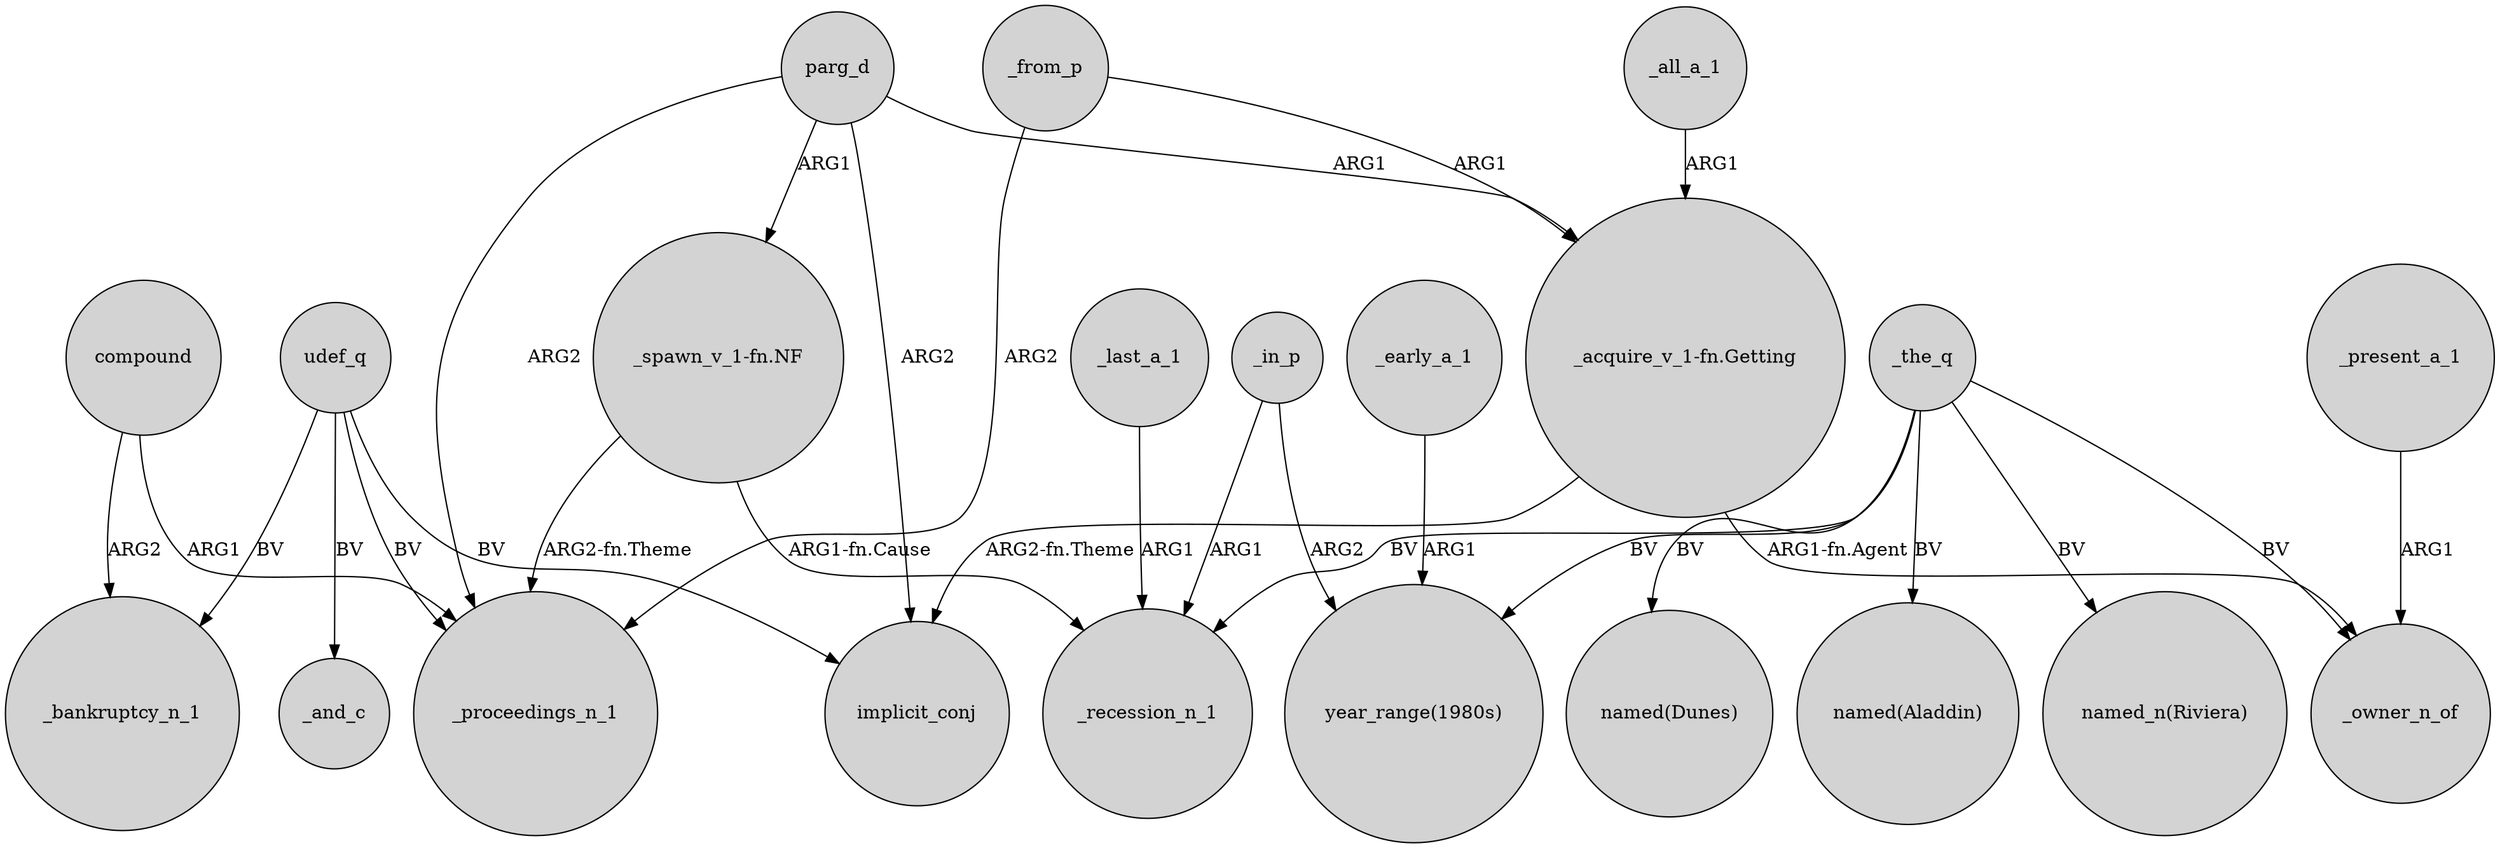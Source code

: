 digraph {
	node [shape=circle style=filled]
	parg_d -> implicit_conj [label=ARG2]
	_in_p -> "year_range(1980s)" [label=ARG2]
	_in_p -> _recession_n_1 [label=ARG1]
	udef_q -> _bankruptcy_n_1 [label=BV]
	_the_q -> "named(Aladdin)" [label=BV]
	compound -> _bankruptcy_n_1 [label=ARG2]
	parg_d -> "_spawn_v_1-fn.NF" [label=ARG1]
	_last_a_1 -> _recession_n_1 [label=ARG1]
	_from_p -> _proceedings_n_1 [label=ARG2]
	_the_q -> "named_n(Riviera)" [label=BV]
	_from_p -> "_acquire_v_1-fn.Getting" [label=ARG1]
	udef_q -> implicit_conj [label=BV]
	_the_q -> _recession_n_1 [label=BV]
	compound -> _proceedings_n_1 [label=ARG1]
	_early_a_1 -> "year_range(1980s)" [label=ARG1]
	"_spawn_v_1-fn.NF" -> _proceedings_n_1 [label="ARG2-fn.Theme"]
	"_acquire_v_1-fn.Getting" -> _owner_n_of [label="ARG1-fn.Agent"]
	_the_q -> _owner_n_of [label=BV]
	"_spawn_v_1-fn.NF" -> _recession_n_1 [label="ARG1-fn.Cause"]
	_all_a_1 -> "_acquire_v_1-fn.Getting" [label=ARG1]
	"_acquire_v_1-fn.Getting" -> implicit_conj [label="ARG2-fn.Theme"]
	udef_q -> _proceedings_n_1 [label=BV]
	parg_d -> _proceedings_n_1 [label=ARG2]
	parg_d -> "_acquire_v_1-fn.Getting" [label=ARG1]
	udef_q -> _and_c [label=BV]
	_present_a_1 -> _owner_n_of [label=ARG1]
	_the_q -> "named(Dunes)" [label=BV]
	_the_q -> "year_range(1980s)" [label=BV]
}
